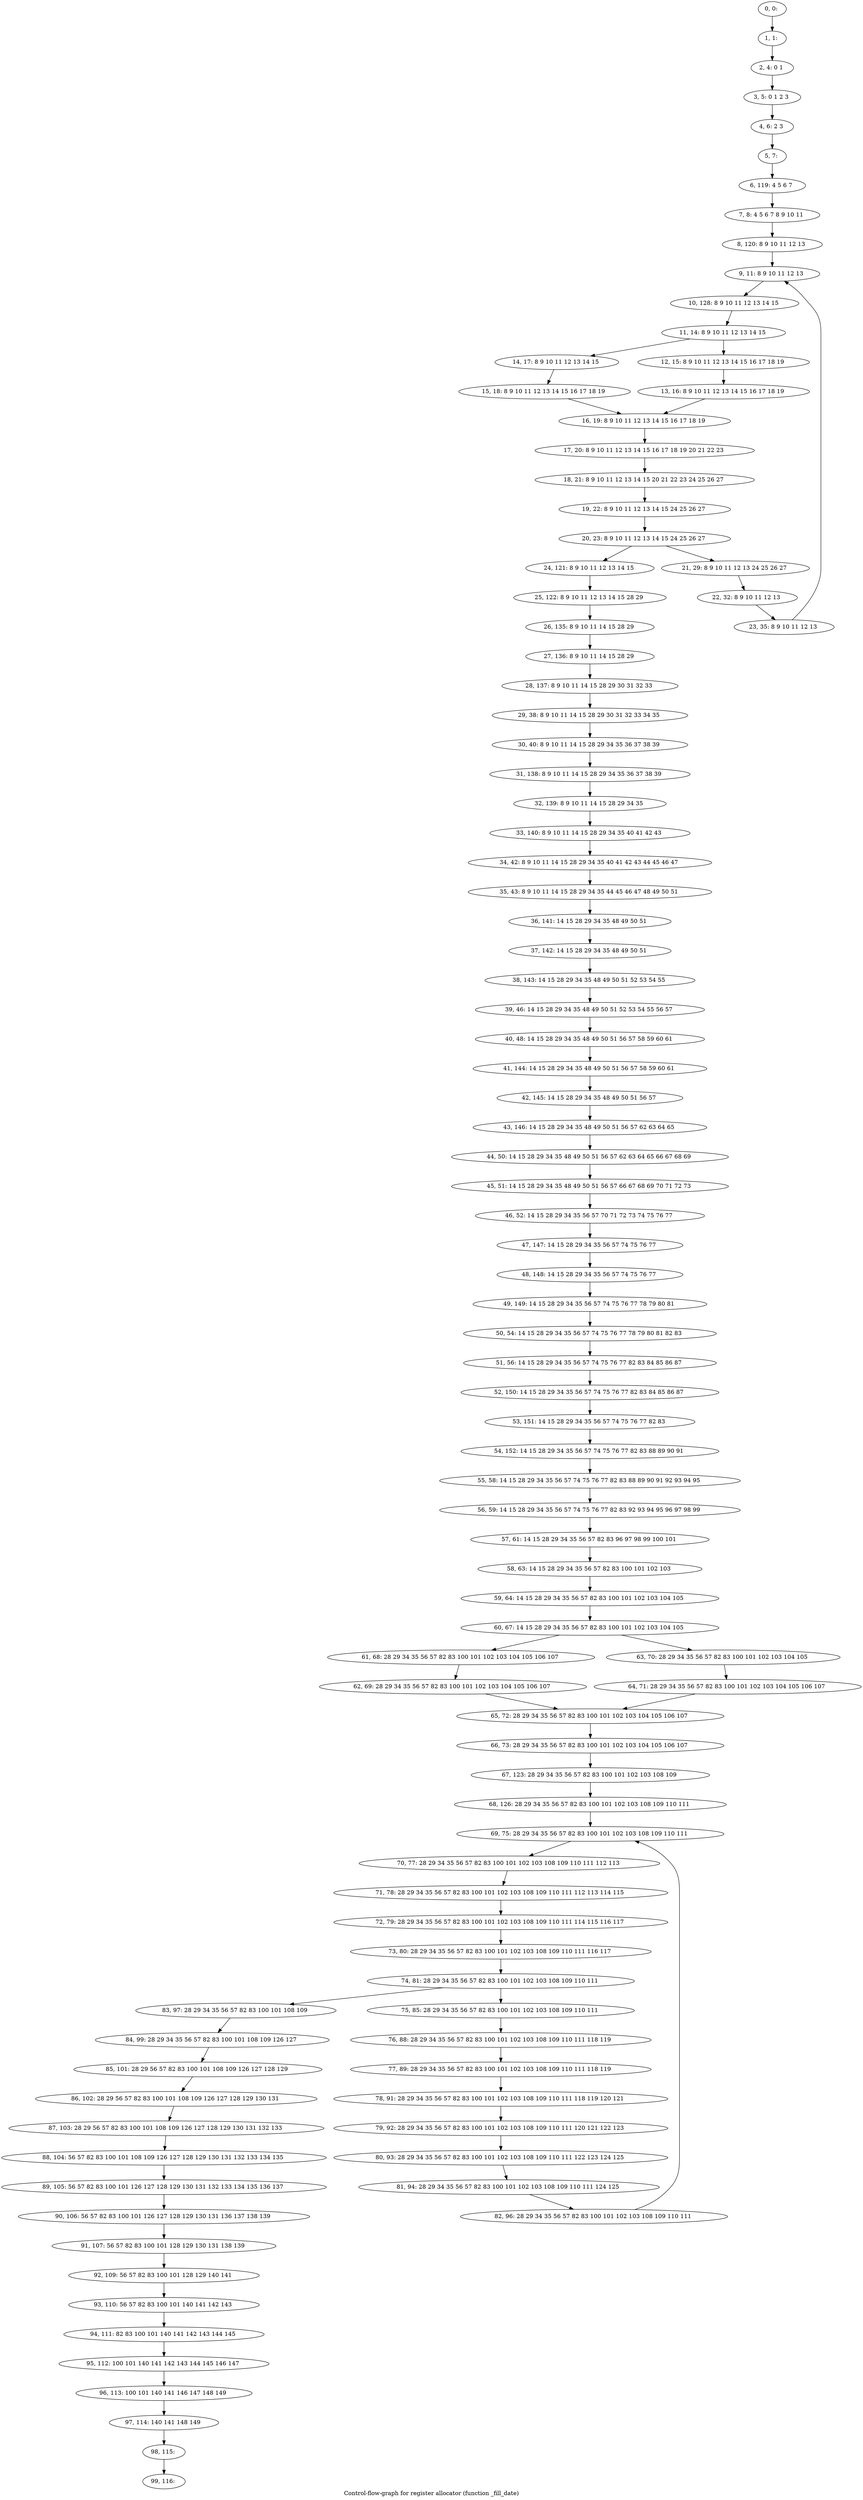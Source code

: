 digraph G {
graph [label="Control-flow-graph for register allocator (function _fill_date)"]
0[label="0, 0: "];
1[label="1, 1: "];
2[label="2, 4: 0 1 "];
3[label="3, 5: 0 1 2 3 "];
4[label="4, 6: 2 3 "];
5[label="5, 7: "];
6[label="6, 119: 4 5 6 7 "];
7[label="7, 8: 4 5 6 7 8 9 10 11 "];
8[label="8, 120: 8 9 10 11 12 13 "];
9[label="9, 11: 8 9 10 11 12 13 "];
10[label="10, 128: 8 9 10 11 12 13 14 15 "];
11[label="11, 14: 8 9 10 11 12 13 14 15 "];
12[label="12, 15: 8 9 10 11 12 13 14 15 16 17 18 19 "];
13[label="13, 16: 8 9 10 11 12 13 14 15 16 17 18 19 "];
14[label="14, 17: 8 9 10 11 12 13 14 15 "];
15[label="15, 18: 8 9 10 11 12 13 14 15 16 17 18 19 "];
16[label="16, 19: 8 9 10 11 12 13 14 15 16 17 18 19 "];
17[label="17, 20: 8 9 10 11 12 13 14 15 16 17 18 19 20 21 22 23 "];
18[label="18, 21: 8 9 10 11 12 13 14 15 20 21 22 23 24 25 26 27 "];
19[label="19, 22: 8 9 10 11 12 13 14 15 24 25 26 27 "];
20[label="20, 23: 8 9 10 11 12 13 14 15 24 25 26 27 "];
21[label="21, 29: 8 9 10 11 12 13 24 25 26 27 "];
22[label="22, 32: 8 9 10 11 12 13 "];
23[label="23, 35: 8 9 10 11 12 13 "];
24[label="24, 121: 8 9 10 11 12 13 14 15 "];
25[label="25, 122: 8 9 10 11 12 13 14 15 28 29 "];
26[label="26, 135: 8 9 10 11 14 15 28 29 "];
27[label="27, 136: 8 9 10 11 14 15 28 29 "];
28[label="28, 137: 8 9 10 11 14 15 28 29 30 31 32 33 "];
29[label="29, 38: 8 9 10 11 14 15 28 29 30 31 32 33 34 35 "];
30[label="30, 40: 8 9 10 11 14 15 28 29 34 35 36 37 38 39 "];
31[label="31, 138: 8 9 10 11 14 15 28 29 34 35 36 37 38 39 "];
32[label="32, 139: 8 9 10 11 14 15 28 29 34 35 "];
33[label="33, 140: 8 9 10 11 14 15 28 29 34 35 40 41 42 43 "];
34[label="34, 42: 8 9 10 11 14 15 28 29 34 35 40 41 42 43 44 45 46 47 "];
35[label="35, 43: 8 9 10 11 14 15 28 29 34 35 44 45 46 47 48 49 50 51 "];
36[label="36, 141: 14 15 28 29 34 35 48 49 50 51 "];
37[label="37, 142: 14 15 28 29 34 35 48 49 50 51 "];
38[label="38, 143: 14 15 28 29 34 35 48 49 50 51 52 53 54 55 "];
39[label="39, 46: 14 15 28 29 34 35 48 49 50 51 52 53 54 55 56 57 "];
40[label="40, 48: 14 15 28 29 34 35 48 49 50 51 56 57 58 59 60 61 "];
41[label="41, 144: 14 15 28 29 34 35 48 49 50 51 56 57 58 59 60 61 "];
42[label="42, 145: 14 15 28 29 34 35 48 49 50 51 56 57 "];
43[label="43, 146: 14 15 28 29 34 35 48 49 50 51 56 57 62 63 64 65 "];
44[label="44, 50: 14 15 28 29 34 35 48 49 50 51 56 57 62 63 64 65 66 67 68 69 "];
45[label="45, 51: 14 15 28 29 34 35 48 49 50 51 56 57 66 67 68 69 70 71 72 73 "];
46[label="46, 52: 14 15 28 29 34 35 56 57 70 71 72 73 74 75 76 77 "];
47[label="47, 147: 14 15 28 29 34 35 56 57 74 75 76 77 "];
48[label="48, 148: 14 15 28 29 34 35 56 57 74 75 76 77 "];
49[label="49, 149: 14 15 28 29 34 35 56 57 74 75 76 77 78 79 80 81 "];
50[label="50, 54: 14 15 28 29 34 35 56 57 74 75 76 77 78 79 80 81 82 83 "];
51[label="51, 56: 14 15 28 29 34 35 56 57 74 75 76 77 82 83 84 85 86 87 "];
52[label="52, 150: 14 15 28 29 34 35 56 57 74 75 76 77 82 83 84 85 86 87 "];
53[label="53, 151: 14 15 28 29 34 35 56 57 74 75 76 77 82 83 "];
54[label="54, 152: 14 15 28 29 34 35 56 57 74 75 76 77 82 83 88 89 90 91 "];
55[label="55, 58: 14 15 28 29 34 35 56 57 74 75 76 77 82 83 88 89 90 91 92 93 94 95 "];
56[label="56, 59: 14 15 28 29 34 35 56 57 74 75 76 77 82 83 92 93 94 95 96 97 98 99 "];
57[label="57, 61: 14 15 28 29 34 35 56 57 82 83 96 97 98 99 100 101 "];
58[label="58, 63: 14 15 28 29 34 35 56 57 82 83 100 101 102 103 "];
59[label="59, 64: 14 15 28 29 34 35 56 57 82 83 100 101 102 103 104 105 "];
60[label="60, 67: 14 15 28 29 34 35 56 57 82 83 100 101 102 103 104 105 "];
61[label="61, 68: 28 29 34 35 56 57 82 83 100 101 102 103 104 105 106 107 "];
62[label="62, 69: 28 29 34 35 56 57 82 83 100 101 102 103 104 105 106 107 "];
63[label="63, 70: 28 29 34 35 56 57 82 83 100 101 102 103 104 105 "];
64[label="64, 71: 28 29 34 35 56 57 82 83 100 101 102 103 104 105 106 107 "];
65[label="65, 72: 28 29 34 35 56 57 82 83 100 101 102 103 104 105 106 107 "];
66[label="66, 73: 28 29 34 35 56 57 82 83 100 101 102 103 104 105 106 107 "];
67[label="67, 123: 28 29 34 35 56 57 82 83 100 101 102 103 108 109 "];
68[label="68, 126: 28 29 34 35 56 57 82 83 100 101 102 103 108 109 110 111 "];
69[label="69, 75: 28 29 34 35 56 57 82 83 100 101 102 103 108 109 110 111 "];
70[label="70, 77: 28 29 34 35 56 57 82 83 100 101 102 103 108 109 110 111 112 113 "];
71[label="71, 78: 28 29 34 35 56 57 82 83 100 101 102 103 108 109 110 111 112 113 114 115 "];
72[label="72, 79: 28 29 34 35 56 57 82 83 100 101 102 103 108 109 110 111 114 115 116 117 "];
73[label="73, 80: 28 29 34 35 56 57 82 83 100 101 102 103 108 109 110 111 116 117 "];
74[label="74, 81: 28 29 34 35 56 57 82 83 100 101 102 103 108 109 110 111 "];
75[label="75, 85: 28 29 34 35 56 57 82 83 100 101 102 103 108 109 110 111 "];
76[label="76, 88: 28 29 34 35 56 57 82 83 100 101 102 103 108 109 110 111 118 119 "];
77[label="77, 89: 28 29 34 35 56 57 82 83 100 101 102 103 108 109 110 111 118 119 "];
78[label="78, 91: 28 29 34 35 56 57 82 83 100 101 102 103 108 109 110 111 118 119 120 121 "];
79[label="79, 92: 28 29 34 35 56 57 82 83 100 101 102 103 108 109 110 111 120 121 122 123 "];
80[label="80, 93: 28 29 34 35 56 57 82 83 100 101 102 103 108 109 110 111 122 123 124 125 "];
81[label="81, 94: 28 29 34 35 56 57 82 83 100 101 102 103 108 109 110 111 124 125 "];
82[label="82, 96: 28 29 34 35 56 57 82 83 100 101 102 103 108 109 110 111 "];
83[label="83, 97: 28 29 34 35 56 57 82 83 100 101 108 109 "];
84[label="84, 99: 28 29 34 35 56 57 82 83 100 101 108 109 126 127 "];
85[label="85, 101: 28 29 56 57 82 83 100 101 108 109 126 127 128 129 "];
86[label="86, 102: 28 29 56 57 82 83 100 101 108 109 126 127 128 129 130 131 "];
87[label="87, 103: 28 29 56 57 82 83 100 101 108 109 126 127 128 129 130 131 132 133 "];
88[label="88, 104: 56 57 82 83 100 101 108 109 126 127 128 129 130 131 132 133 134 135 "];
89[label="89, 105: 56 57 82 83 100 101 126 127 128 129 130 131 132 133 134 135 136 137 "];
90[label="90, 106: 56 57 82 83 100 101 126 127 128 129 130 131 136 137 138 139 "];
91[label="91, 107: 56 57 82 83 100 101 128 129 130 131 138 139 "];
92[label="92, 109: 56 57 82 83 100 101 128 129 140 141 "];
93[label="93, 110: 56 57 82 83 100 101 140 141 142 143 "];
94[label="94, 111: 82 83 100 101 140 141 142 143 144 145 "];
95[label="95, 112: 100 101 140 141 142 143 144 145 146 147 "];
96[label="96, 113: 100 101 140 141 146 147 148 149 "];
97[label="97, 114: 140 141 148 149 "];
98[label="98, 115: "];
99[label="99, 116: "];
0->1 ;
1->2 ;
2->3 ;
3->4 ;
4->5 ;
5->6 ;
6->7 ;
7->8 ;
8->9 ;
9->10 ;
10->11 ;
11->12 ;
11->14 ;
12->13 ;
13->16 ;
14->15 ;
15->16 ;
16->17 ;
17->18 ;
18->19 ;
19->20 ;
20->21 ;
20->24 ;
21->22 ;
22->23 ;
23->9 ;
24->25 ;
25->26 ;
26->27 ;
27->28 ;
28->29 ;
29->30 ;
30->31 ;
31->32 ;
32->33 ;
33->34 ;
34->35 ;
35->36 ;
36->37 ;
37->38 ;
38->39 ;
39->40 ;
40->41 ;
41->42 ;
42->43 ;
43->44 ;
44->45 ;
45->46 ;
46->47 ;
47->48 ;
48->49 ;
49->50 ;
50->51 ;
51->52 ;
52->53 ;
53->54 ;
54->55 ;
55->56 ;
56->57 ;
57->58 ;
58->59 ;
59->60 ;
60->61 ;
60->63 ;
61->62 ;
62->65 ;
63->64 ;
64->65 ;
65->66 ;
66->67 ;
67->68 ;
68->69 ;
69->70 ;
70->71 ;
71->72 ;
72->73 ;
73->74 ;
74->75 ;
74->83 ;
75->76 ;
76->77 ;
77->78 ;
78->79 ;
79->80 ;
80->81 ;
81->82 ;
82->69 ;
83->84 ;
84->85 ;
85->86 ;
86->87 ;
87->88 ;
88->89 ;
89->90 ;
90->91 ;
91->92 ;
92->93 ;
93->94 ;
94->95 ;
95->96 ;
96->97 ;
97->98 ;
98->99 ;
}
